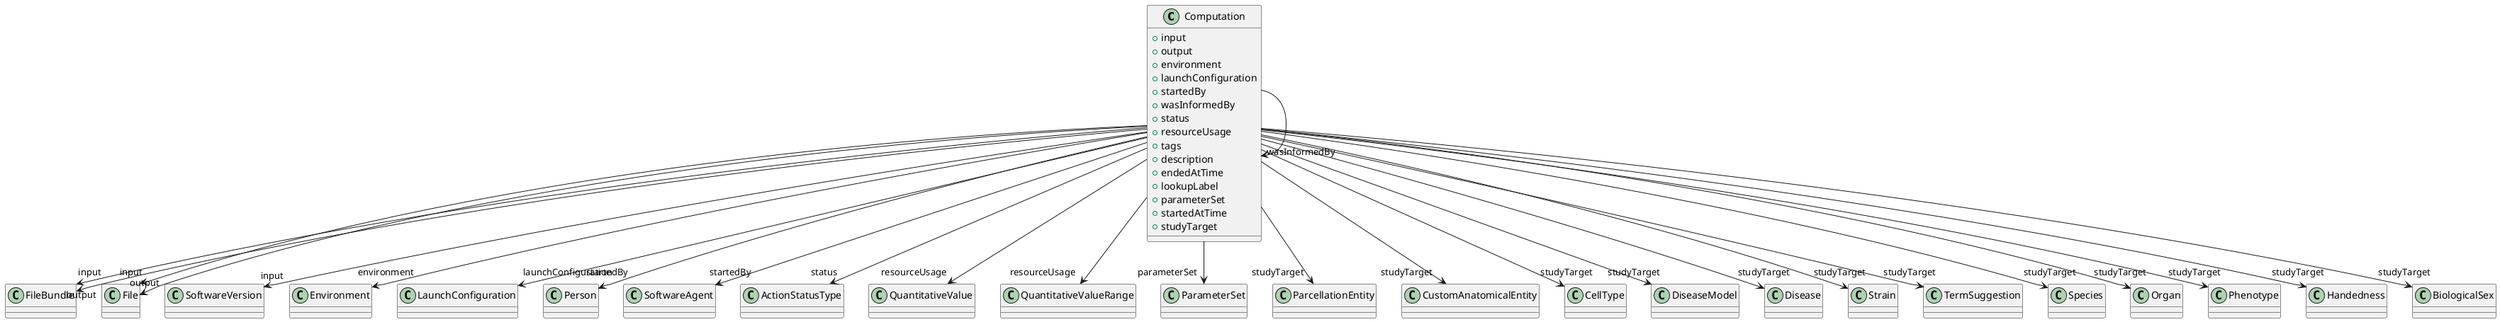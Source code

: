 @startuml
class Computation {
+input
+output
+environment
+launchConfiguration
+startedBy
+wasInformedBy
+status
+resourceUsage
+tags
+description
+endedAtTime
+lookupLabel
+parameterSet
+startedAtTime
+studyTarget

}
Computation -d-> "input" FileBundle
Computation -d-> "input" File
Computation -d-> "input" SoftwareVersion
Computation -d-> "output" FileBundle
Computation -d-> "output" File
Computation -d-> "environment" Environment
Computation -d-> "launchConfiguration" LaunchConfiguration
Computation -d-> "startedBy" Person
Computation -d-> "startedBy" SoftwareAgent
Computation -d-> "wasInformedBy" Computation
Computation -d-> "status" ActionStatusType
Computation -d-> "resourceUsage" QuantitativeValue
Computation -d-> "resourceUsage" QuantitativeValueRange
Computation -d-> "parameterSet" ParameterSet
Computation -d-> "studyTarget" ParcellationEntity
Computation -d-> "studyTarget" CustomAnatomicalEntity
Computation -d-> "studyTarget" CellType
Computation -d-> "studyTarget" DiseaseModel
Computation -d-> "studyTarget" Disease
Computation -d-> "studyTarget" Strain
Computation -d-> "studyTarget" TermSuggestion
Computation -d-> "studyTarget" Species
Computation -d-> "studyTarget" Organ
Computation -d-> "studyTarget" Phenotype
Computation -d-> "studyTarget" Handedness
Computation -d-> "studyTarget" BiologicalSex

@enduml